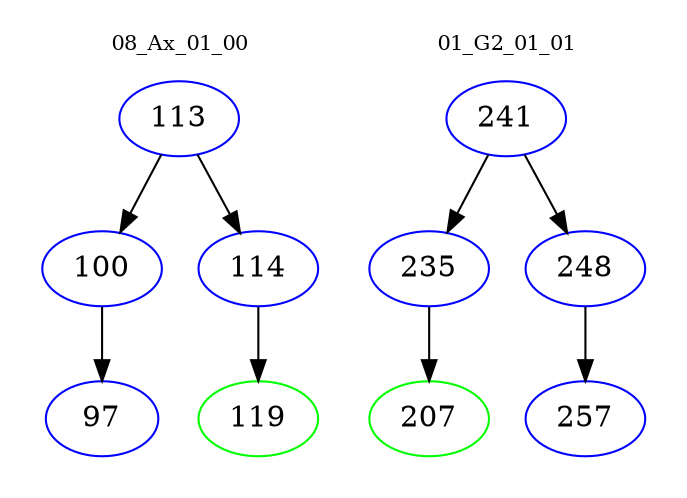 digraph{
subgraph cluster_0 {
color = white
label = "08_Ax_01_00";
fontsize=10;
T0_113 [label="113", color="blue"]
T0_113 -> T0_100 [color="black"]
T0_100 [label="100", color="blue"]
T0_100 -> T0_97 [color="black"]
T0_97 [label="97", color="blue"]
T0_113 -> T0_114 [color="black"]
T0_114 [label="114", color="blue"]
T0_114 -> T0_119 [color="black"]
T0_119 [label="119", color="green"]
}
subgraph cluster_1 {
color = white
label = "01_G2_01_01";
fontsize=10;
T1_241 [label="241", color="blue"]
T1_241 -> T1_235 [color="black"]
T1_235 [label="235", color="blue"]
T1_235 -> T1_207 [color="black"]
T1_207 [label="207", color="green"]
T1_241 -> T1_248 [color="black"]
T1_248 [label="248", color="blue"]
T1_248 -> T1_257 [color="black"]
T1_257 [label="257", color="blue"]
}
}
